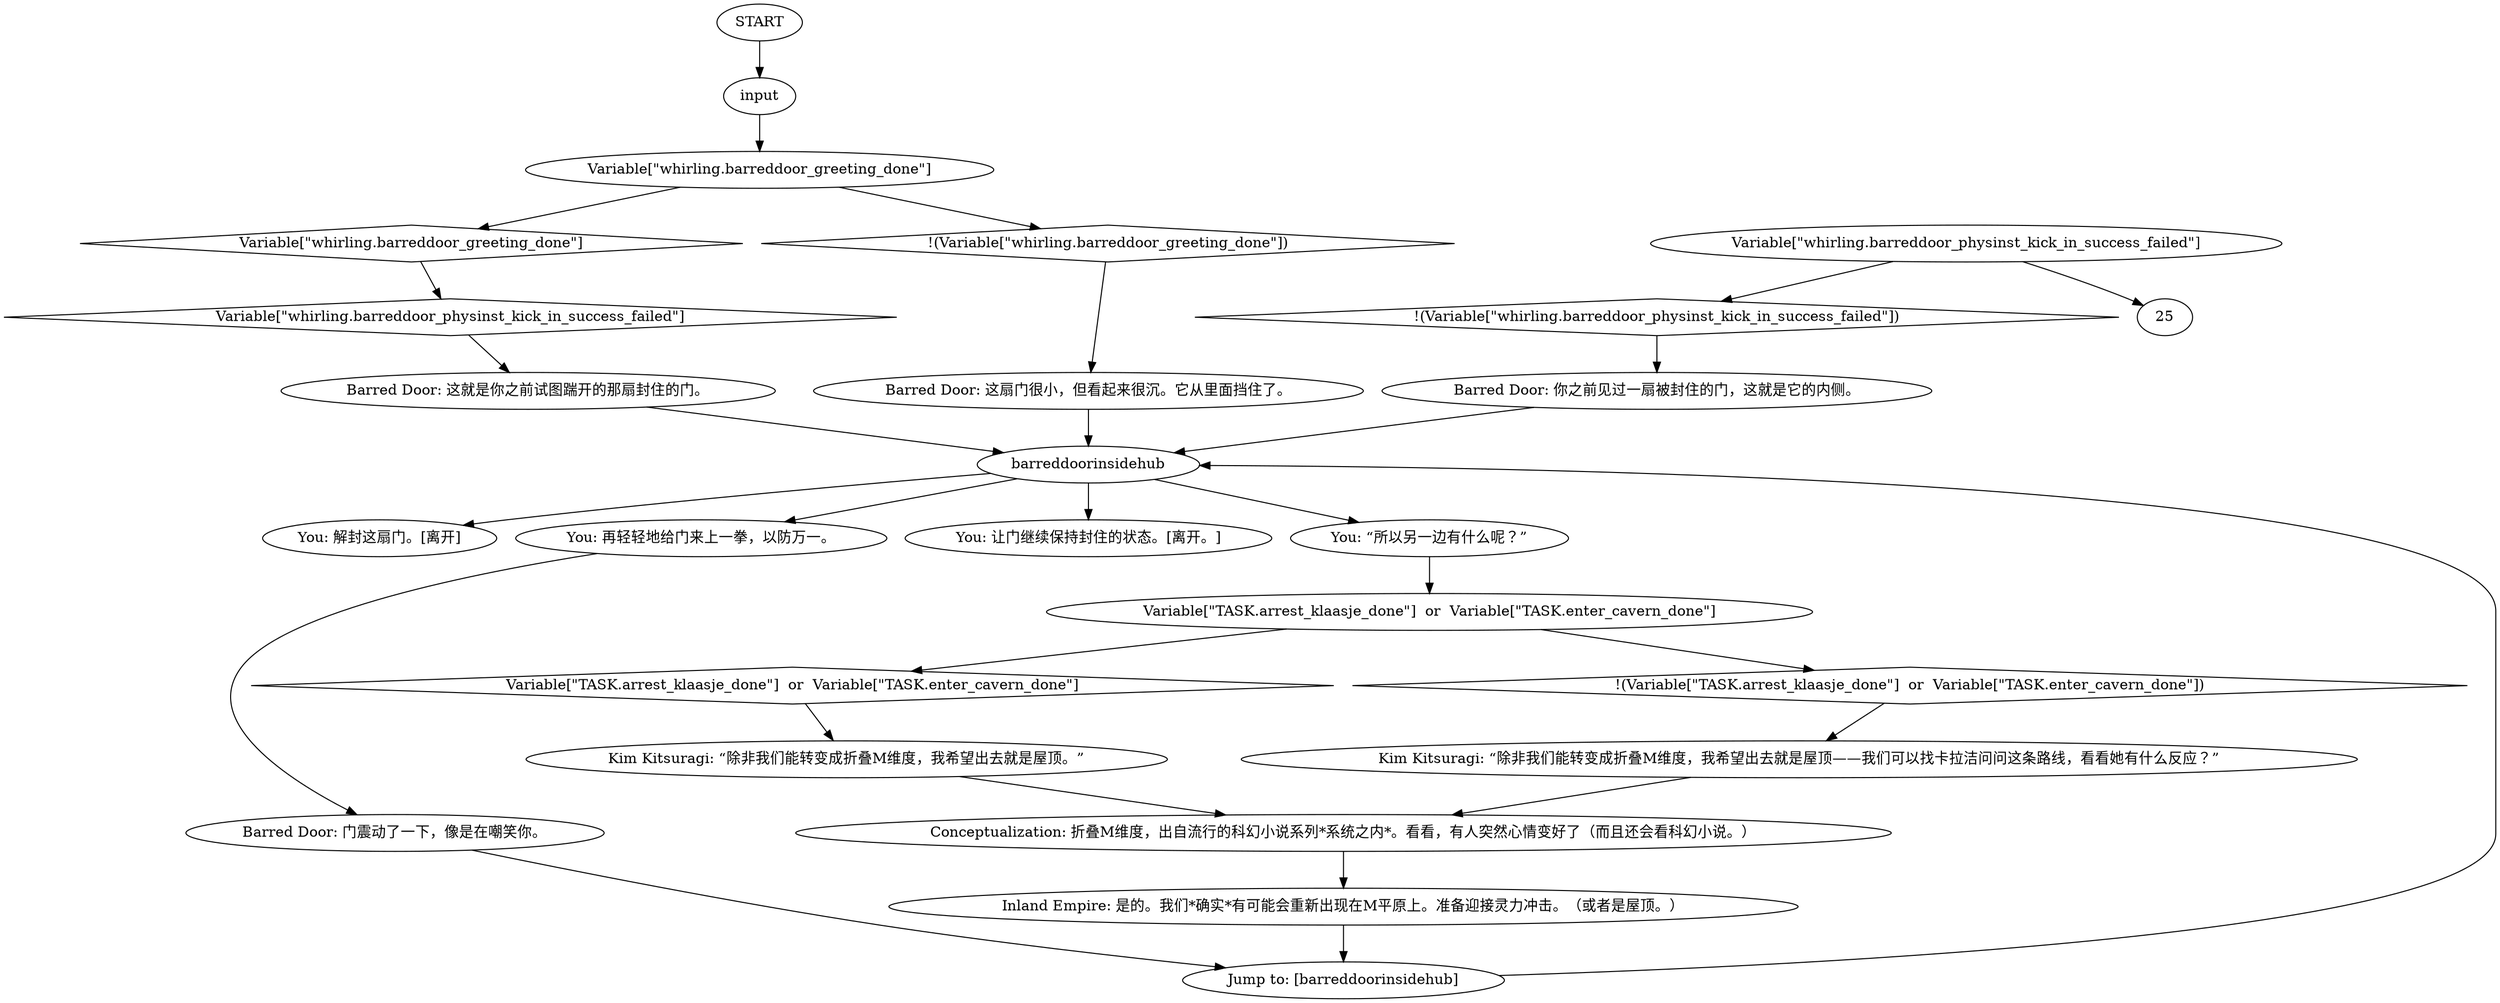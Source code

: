 # WHIRLING F3 / BARRED DOOR INSIDE
# From the inside, the door opens easily.
# ==================================================
digraph G {
	  0 [label="START"];
	  1 [label="input"];
	  2 [label="Barred Door: 你之前见过一扇被封住的门，这就是它的内侧。"];
	  3 [label="You: 解封这扇门。[离开]"];
	  4 [label="Variable[\"whirling.barreddoor_greeting_done\"]"];
	  5 [label="Variable[\"whirling.barreddoor_greeting_done\"]", shape=diamond];
	  6 [label="!(Variable[\"whirling.barreddoor_greeting_done\"])", shape=diamond];
	  7 [label="Conceptualization: 折叠M维度，出自流行的科幻小说系列*系统之内*。看看，有人突然心情变好了（而且还会看科幻小说。）"];
	  8 [label="barreddoorinsidehub"];
	  9 [label="You: 再轻轻地给门来上一拳，以防万一。"];
	  10 [label="Barred Door: 这扇门很小，但看起来很沉。它从里面挡住了。"];
	  11 [label="Variable[\"TASK.arrest_klaasje_done\"]  or  Variable[\"TASK.enter_cavern_done\"]"];
	  12 [label="Variable[\"TASK.arrest_klaasje_done\"]  or  Variable[\"TASK.enter_cavern_done\"]", shape=diamond];
	  13 [label="!(Variable[\"TASK.arrest_klaasje_done\"]  or  Variable[\"TASK.enter_cavern_done\"])", shape=diamond];
	  14 [label="Barred Door: 门震动了一下，像是在嘲笑你。"];
	  15 [label="Inland Empire: 是的。我们*确实*有可能会重新出现在M平原上。准备迎接灵力冲击。（或者是屋顶。）"];
	  16 [label="You: 让门继续保持封住的状态。[离开。]"];
	  17 [label="You: “所以另一边有什么呢？”"];
	  18 [label="Jump to: [barreddoorinsidehub]"];
	  19 [label="Kim Kitsuragi: “除非我们能转变成折叠M维度，我希望出去就是屋顶。”"];
	  20 [label="Kim Kitsuragi: “除非我们能转变成折叠M维度，我希望出去就是屋顶——我们可以找卡拉洁问问这条路线，看看她有什么反应？”"];
	  21 [label="Barred Door: 这就是你之前试图踹开的那扇封住的门。"];
	  22 [label="Variable[\"whirling.barreddoor_physinst_kick_in_success_failed\"]"];
	  23 [label="Variable[\"whirling.barreddoor_physinst_kick_in_success_failed\"]", shape=diamond];
	  24 [label="!(Variable[\"whirling.barreddoor_physinst_kick_in_success_failed\"])", shape=diamond];
	  0 -> 1
	  1 -> 4
	  2 -> 8
	  4 -> 5
	  4 -> 6
	  5 -> 23
	  6 -> 10
	  7 -> 15
	  8 -> 16
	  8 -> 9
	  8 -> 3
	  8 -> 17
	  9 -> 14
	  10 -> 8
	  11 -> 12
	  11 -> 13
	  12 -> 19
	  13 -> 20
	  14 -> 18
	  15 -> 18
	  17 -> 11
	  18 -> 8
	  19 -> 7
	  20 -> 7
	  21 -> 8
	  22 -> 24
	  22 -> 25
	  23 -> 21
	  24 -> 2
}

